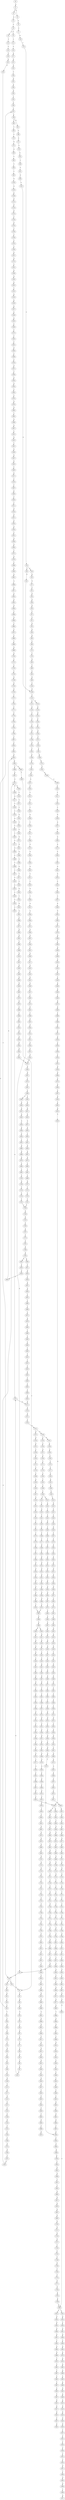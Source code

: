strict digraph  {
	S0 -> S1 [ label = G ];
	S1 -> S2 [ label = T ];
	S1 -> S3 [ label = C ];
	S2 -> S4 [ label = A ];
	S3 -> S5 [ label = A ];
	S4 -> S6 [ label = C ];
	S5 -> S7 [ label = C ];
	S6 -> S8 [ label = T ];
	S6 -> S9 [ label = G ];
	S7 -> S10 [ label = G ];
	S8 -> S11 [ label = T ];
	S9 -> S12 [ label = T ];
	S10 -> S13 [ label = T ];
	S11 -> S14 [ label = C ];
	S12 -> S15 [ label = C ];
	S13 -> S16 [ label = C ];
	S14 -> S17 [ label = A ];
	S15 -> S18 [ label = C ];
	S16 -> S19 [ label = G ];
	S16 -> S20 [ label = C ];
	S17 -> S21 [ label = A ];
	S18 -> S22 [ label = A ];
	S19 -> S23 [ label = A ];
	S20 -> S24 [ label = A ];
	S21 -> S25 [ label = G ];
	S22 -> S26 [ label = G ];
	S23 -> S27 [ label = G ];
	S24 -> S28 [ label = G ];
	S25 -> S29 [ label = C ];
	S26 -> S30 [ label = C ];
	S27 -> S31 [ label = C ];
	S28 -> S30 [ label = C ];
	S29 -> S32 [ label = G ];
	S30 -> S33 [ label = T ];
	S30 -> S34 [ label = G ];
	S31 -> S35 [ label = G ];
	S32 -> S36 [ label = A ];
	S33 -> S37 [ label = T ];
	S34 -> S38 [ label = A ];
	S35 -> S39 [ label = A ];
	S36 -> S40 [ label = G ];
	S37 -> S41 [ label = C ];
	S38 -> S42 [ label = G ];
	S39 -> S43 [ label = G ];
	S40 -> S44 [ label = T ];
	S41 -> S45 [ label = A ];
	S42 -> S46 [ label = T ];
	S43 -> S47 [ label = T ];
	S44 -> S48 [ label = C ];
	S45 -> S49 [ label = C ];
	S46 -> S50 [ label = C ];
	S47 -> S51 [ label = C ];
	S48 -> S52 [ label = C ];
	S49 -> S53 [ label = G ];
	S50 -> S52 [ label = C ];
	S50 -> S54 [ label = T ];
	S51 -> S55 [ label = G ];
	S52 -> S56 [ label = C ];
	S53 -> S57 [ label = C ];
	S54 -> S58 [ label = C ];
	S55 -> S59 [ label = A ];
	S56 -> S60 [ label = T ];
	S56 -> S61 [ label = G ];
	S57 -> S62 [ label = C ];
	S58 -> S63 [ label = G ];
	S59 -> S64 [ label = A ];
	S60 -> S65 [ label = C ];
	S61 -> S66 [ label = C ];
	S62 -> S67 [ label = C ];
	S63 -> S68 [ label = T ];
	S64 -> S69 [ label = C ];
	S65 -> S70 [ label = C ];
	S66 -> S71 [ label = C ];
	S67 -> S72 [ label = T ];
	S68 -> S73 [ label = C ];
	S69 -> S74 [ label = C ];
	S70 -> S75 [ label = G ];
	S71 -> S76 [ label = T ];
	S72 -> S77 [ label = T ];
	S73 -> S78 [ label = T ];
	S74 -> S79 [ label = T ];
	S75 -> S80 [ label = G ];
	S76 -> S81 [ label = G ];
	S77 -> S82 [ label = C ];
	S78 -> S83 [ label = G ];
	S79 -> S84 [ label = G ];
	S80 -> S85 [ label = T ];
	S81 -> S86 [ label = T ];
	S82 -> S87 [ label = A ];
	S83 -> S88 [ label = T ];
	S84 -> S89 [ label = T ];
	S85 -> S90 [ label = C ];
	S86 -> S91 [ label = C ];
	S87 -> S92 [ label = T ];
	S88 -> S93 [ label = T ];
	S89 -> S94 [ label = C ];
	S90 -> S95 [ label = T ];
	S91 -> S96 [ label = G ];
	S92 -> S97 [ label = C ];
	S93 -> S98 [ label = C ];
	S94 -> S99 [ label = G ];
	S95 -> S100 [ label = G ];
	S96 -> S101 [ label = C ];
	S97 -> S102 [ label = C ];
	S98 -> S103 [ label = C ];
	S99 -> S104 [ label = C ];
	S100 -> S105 [ label = G ];
	S101 -> S106 [ label = G ];
	S102 -> S107 [ label = A ];
	S103 -> S108 [ label = G ];
	S104 -> S106 [ label = G ];
	S105 -> S109 [ label = A ];
	S106 -> S110 [ label = C ];
	S107 -> S111 [ label = G ];
	S108 -> S112 [ label = T ];
	S109 -> S113 [ label = G ];
	S110 -> S114 [ label = G ];
	S110 -> S115 [ label = A ];
	S111 -> S116 [ label = A ];
	S112 -> S117 [ label = G ];
	S113 -> S118 [ label = G ];
	S114 -> S119 [ label = A ];
	S115 -> S120 [ label = A ];
	S116 -> S121 [ label = A ];
	S117 -> S122 [ label = G ];
	S118 -> S123 [ label = G ];
	S119 -> S124 [ label = G ];
	S120 -> S125 [ label = C ];
	S121 -> S126 [ label = C ];
	S122 -> S127 [ label = C ];
	S123 -> S128 [ label = T ];
	S124 -> S129 [ label = C ];
	S125 -> S130 [ label = C ];
	S126 -> S131 [ label = C ];
	S127 -> S132 [ label = C ];
	S128 -> S133 [ label = G ];
	S129 -> S134 [ label = A ];
	S130 -> S135 [ label = C ];
	S131 -> S136 [ label = A ];
	S131 -> S137 [ label = G ];
	S132 -> S138 [ label = C ];
	S133 -> S139 [ label = T ];
	S134 -> S140 [ label = G ];
	S135 -> S141 [ label = G ];
	S136 -> S142 [ label = G ];
	S136 -> S143 [ label = C ];
	S137 -> S144 [ label = G ];
	S138 -> S145 [ label = G ];
	S139 -> S146 [ label = T ];
	S140 -> S147 [ label = T ];
	S141 -> S148 [ label = T ];
	S142 -> S149 [ label = A ];
	S143 -> S150 [ label = C ];
	S144 -> S151 [ label = A ];
	S145 -> S152 [ label = T ];
	S146 -> S153 [ label = C ];
	S147 -> S154 [ label = G ];
	S148 -> S155 [ label = A ];
	S149 -> S156 [ label = C ];
	S150 -> S157 [ label = A ];
	S151 -> S158 [ label = C ];
	S152 -> S159 [ label = C ];
	S153 -> S160 [ label = C ];
	S154 -> S161 [ label = C ];
	S155 -> S162 [ label = C ];
	S156 -> S163 [ label = T ];
	S157 -> S164 [ label = C ];
	S158 -> S165 [ label = G ];
	S159 -> S166 [ label = C ];
	S160 -> S167 [ label = A ];
	S161 -> S168 [ label = A ];
	S162 -> S169 [ label = A ];
	S163 -> S170 [ label = C ];
	S164 -> S171 [ label = C ];
	S165 -> S172 [ label = C ];
	S166 -> S173 [ label = A ];
	S167 -> S174 [ label = G ];
	S168 -> S175 [ label = A ];
	S169 -> S176 [ label = G ];
	S170 -> S177 [ label = C ];
	S171 -> S178 [ label = C ];
	S172 -> S179 [ label = C ];
	S173 -> S180 [ label = G ];
	S174 -> S181 [ label = C ];
	S175 -> S182 [ label = C ];
	S176 -> S183 [ label = C ];
	S177 -> S184 [ label = C ];
	S178 -> S185 [ label = C ];
	S179 -> S186 [ label = C ];
	S180 -> S187 [ label = T ];
	S181 -> S188 [ label = A ];
	S182 -> S189 [ label = A ];
	S183 -> S190 [ label = A ];
	S184 -> S191 [ label = A ];
	S185 -> S192 [ label = T ];
	S186 -> S193 [ label = A ];
	S187 -> S194 [ label = A ];
	S188 -> S195 [ label = G ];
	S189 -> S196 [ label = G ];
	S190 -> S197 [ label = G ];
	S191 -> S198 [ label = T ];
	S192 -> S199 [ label = T ];
	S193 -> S200 [ label = T ];
	S194 -> S201 [ label = G ];
	S195 -> S202 [ label = A ];
	S196 -> S203 [ label = C ];
	S197 -> S204 [ label = G ];
	S198 -> S205 [ label = C ];
	S199 -> S206 [ label = C ];
	S200 -> S207 [ label = C ];
	S201 -> S208 [ label = G ];
	S201 -> S209 [ label = C ];
	S202 -> S210 [ label = T ];
	S203 -> S211 [ label = T ];
	S204 -> S212 [ label = T ];
	S205 -> S213 [ label = T ];
	S206 -> S214 [ label = C ];
	S206 -> S215 [ label = G ];
	S207 -> S216 [ label = G ];
	S208 -> S217 [ label = G ];
	S209 -> S218 [ label = T ];
	S210 -> S219 [ label = A ];
	S211 -> S220 [ label = A ];
	S212 -> S221 [ label = G ];
	S213 -> S222 [ label = G ];
	S214 -> S223 [ label = T ];
	S215 -> S224 [ label = A ];
	S216 -> S225 [ label = T ];
	S217 -> S226 [ label = T ];
	S218 -> S227 [ label = C ];
	S219 -> S228 [ label = A ];
	S220 -> S229 [ label = C ];
	S221 -> S230 [ label = C ];
	S222 -> S231 [ label = C ];
	S223 -> S232 [ label = G ];
	S224 -> S233 [ label = T ];
	S225 -> S234 [ label = C ];
	S226 -> S235 [ label = C ];
	S227 -> S236 [ label = C ];
	S228 -> S237 [ label = A ];
	S229 -> S238 [ label = G ];
	S230 -> S239 [ label = A ];
	S231 -> S240 [ label = C ];
	S232 -> S241 [ label = T ];
	S233 -> S242 [ label = C ];
	S234 -> S243 [ label = C ];
	S235 -> S244 [ label = A ];
	S236 -> S245 [ label = A ];
	S237 -> S246 [ label = A ];
	S238 -> S247 [ label = A ];
	S239 -> S248 [ label = C ];
	S240 -> S249 [ label = A ];
	S241 -> S250 [ label = C ];
	S242 -> S251 [ label = G ];
	S243 -> S252 [ label = T ];
	S244 -> S253 [ label = C ];
	S245 -> S254 [ label = C ];
	S246 -> S255 [ label = A ];
	S247 -> S256 [ label = G ];
	S248 -> S257 [ label = G ];
	S249 -> S258 [ label = G ];
	S250 -> S259 [ label = C ];
	S251 -> S260 [ label = T ];
	S252 -> S261 [ label = C ];
	S253 -> S262 [ label = T ];
	S254 -> S263 [ label = C ];
	S255 -> S264 [ label = C ];
	S256 -> S265 [ label = A ];
	S257 -> S266 [ label = C ];
	S258 -> S267 [ label = T ];
	S259 -> S268 [ label = T ];
	S260 -> S269 [ label = T ];
	S261 -> S270 [ label = T ];
	S262 -> S271 [ label = C ];
	S263 -> S272 [ label = G ];
	S264 -> S273 [ label = T ];
	S265 -> S274 [ label = A ];
	S266 -> S275 [ label = G ];
	S267 -> S276 [ label = C ];
	S268 -> S277 [ label = T ];
	S269 -> S278 [ label = T ];
	S270 -> S279 [ label = T ];
	S271 -> S280 [ label = G ];
	S272 -> S281 [ label = G ];
	S273 -> S282 [ label = T ];
	S274 -> S283 [ label = C ];
	S275 -> S284 [ label = G ];
	S276 -> S285 [ label = G ];
	S277 -> S286 [ label = G ];
	S278 -> S287 [ label = G ];
	S279 -> S288 [ label = C ];
	S280 -> S289 [ label = C ];
	S281 -> S290 [ label = A ];
	S282 -> S291 [ label = T ];
	S283 -> S292 [ label = T ];
	S284 -> S293 [ label = T ];
	S285 -> S294 [ label = T ];
	S286 -> S295 [ label = T ];
	S287 -> S296 [ label = T ];
	S288 -> S297 [ label = T ];
	S289 -> S298 [ label = T ];
	S290 -> S299 [ label = C ];
	S291 -> S300 [ label = G ];
	S292 -> S301 [ label = G ];
	S293 -> S302 [ label = G ];
	S294 -> S303 [ label = A ];
	S295 -> S304 [ label = A ];
	S296 -> S305 [ label = A ];
	S297 -> S306 [ label = C ];
	S298 -> S307 [ label = T ];
	S299 -> S308 [ label = G ];
	S300 -> S309 [ label = C ];
	S301 -> S310 [ label = G ];
	S302 -> S311 [ label = C ];
	S303 -> S312 [ label = A ];
	S304 -> S313 [ label = G ];
	S305 -> S314 [ label = G ];
	S306 -> S315 [ label = G ];
	S307 -> S316 [ label = C ];
	S308 -> S317 [ label = T ];
	S309 -> S318 [ label = C ];
	S310 -> S319 [ label = C ];
	S311 -> S320 [ label = C ];
	S312 -> S321 [ label = G ];
	S313 -> S322 [ label = G ];
	S314 -> S323 [ label = G ];
	S315 -> S324 [ label = G ];
	S316 -> S325 [ label = A ];
	S317 -> S326 [ label = C ];
	S318 -> S327 [ label = G ];
	S319 -> S328 [ label = G ];
	S320 -> S329 [ label = G ];
	S321 -> S330 [ label = A ];
	S322 -> S331 [ label = A ];
	S323 -> S332 [ label = A ];
	S324 -> S333 [ label = A ];
	S325 -> S334 [ label = T ];
	S326 -> S335 [ label = G ];
	S327 -> S336 [ label = T ];
	S328 -> S337 [ label = C ];
	S329 -> S338 [ label = C ];
	S330 -> S339 [ label = C ];
	S331 -> S340 [ label = G ];
	S332 -> S341 [ label = A ];
	S333 -> S342 [ label = G ];
	S334 -> S343 [ label = C ];
	S335 -> S344 [ label = T ];
	S336 -> S345 [ label = A ];
	S337 -> S346 [ label = A ];
	S338 -> S347 [ label = A ];
	S339 -> S348 [ label = G ];
	S340 -> S349 [ label = A ];
	S341 -> S350 [ label = A ];
	S342 -> S351 [ label = A ];
	S343 -> S352 [ label = C ];
	S344 -> S353 [ label = G ];
	S345 -> S354 [ label = G ];
	S346 -> S355 [ label = G ];
	S347 -> S356 [ label = A ];
	S348 -> S357 [ label = G ];
	S349 -> S358 [ label = G ];
	S350 -> S359 [ label = G ];
	S351 -> S360 [ label = G ];
	S352 -> S107 [ label = A ];
	S353 -> S361 [ label = A ];
	S354 -> S362 [ label = C ];
	S355 -> S363 [ label = C ];
	S356 -> S364 [ label = C ];
	S357 -> S365 [ label = C ];
	S358 -> S366 [ label = G ];
	S359 -> S367 [ label = G ];
	S360 -> S368 [ label = G ];
	S361 -> S369 [ label = C ];
	S362 -> S370 [ label = C ];
	S363 -> S371 [ label = G ];
	S364 -> S372 [ label = C ];
	S365 -> S373 [ label = T ];
	S366 -> S374 [ label = T ];
	S367 -> S375 [ label = T ];
	S368 -> S376 [ label = T ];
	S369 -> S377 [ label = C ];
	S370 -> S378 [ label = G ];
	S371 -> S379 [ label = G ];
	S372 -> S380 [ label = A ];
	S373 -> S381 [ label = C ];
	S374 -> S382 [ label = C ];
	S375 -> S383 [ label = C ];
	S376 -> S382 [ label = C ];
	S377 -> S384 [ label = G ];
	S378 -> S385 [ label = G ];
	S379 -> S386 [ label = G ];
	S380 -> S387 [ label = G ];
	S381 -> S388 [ label = T ];
	S382 -> S389 [ label = C ];
	S383 -> S390 [ label = C ];
	S384 -> S391 [ label = G ];
	S385 -> S392 [ label = T ];
	S386 -> S393 [ label = T ];
	S387 -> S394 [ label = T ];
	S388 -> S395 [ label = C ];
	S389 -> S396 [ label = C ];
	S390 -> S397 [ label = C ];
	S391 -> S398 [ label = T ];
	S392 -> S399 [ label = G ];
	S393 -> S400 [ label = G ];
	S394 -> S401 [ label = C ];
	S395 -> S402 [ label = G ];
	S396 -> S403 [ label = A ];
	S396 -> S404 [ label = G ];
	S397 -> S405 [ label = G ];
	S398 -> S406 [ label = C ];
	S399 -> S407 [ label = A ];
	S400 -> S408 [ label = C ];
	S401 -> S409 [ label = G ];
	S402 -> S410 [ label = A ];
	S403 -> S411 [ label = G ];
	S404 -> S412 [ label = G ];
	S405 -> S413 [ label = A ];
	S406 -> S414 [ label = G ];
	S407 -> S415 [ label = C ];
	S408 -> S416 [ label = C ];
	S409 -> S417 [ label = C ];
	S410 -> S418 [ label = A ];
	S411 -> S419 [ label = A ];
	S412 -> S420 [ label = A ];
	S413 -> S421 [ label = A ];
	S414 -> S422 [ label = C ];
	S415 -> S423 [ label = G ];
	S416 -> S424 [ label = G ];
	S417 -> S425 [ label = G ];
	S418 -> S426 [ label = G ];
	S419 -> S427 [ label = G ];
	S420 -> S428 [ label = G ];
	S421 -> S429 [ label = G ];
	S422 -> S430 [ label = G ];
	S423 -> S431 [ label = T ];
	S424 -> S432 [ label = C ];
	S425 -> S433 [ label = C ];
	S426 -> S434 [ label = T ];
	S427 -> S435 [ label = C ];
	S428 -> S436 [ label = G ];
	S429 -> S437 [ label = T ];
	S430 -> S438 [ label = T ];
	S431 -> S439 [ label = G ];
	S432 -> S440 [ label = C ];
	S433 -> S441 [ label = A ];
	S434 -> S442 [ label = C ];
	S435 -> S443 [ label = C ];
	S436 -> S444 [ label = C ];
	S437 -> S445 [ label = C ];
	S438 -> S446 [ label = A ];
	S439 -> S447 [ label = G ];
	S440 -> S448 [ label = G ];
	S441 -> S449 [ label = G ];
	S442 -> S450 [ label = G ];
	S443 -> S451 [ label = A ];
	S444 -> S452 [ label = G ];
	S445 -> S453 [ label = G ];
	S446 -> S454 [ label = G ];
	S447 -> S455 [ label = G ];
	S448 -> S456 [ label = G ];
	S449 -> S457 [ label = C ];
	S450 -> S458 [ label = C ];
	S451 -> S459 [ label = C ];
	S452 -> S460 [ label = T ];
	S453 -> S461 [ label = A ];
	S454 -> S462 [ label = C ];
	S455 -> S463 [ label = T ];
	S456 -> S464 [ label = T ];
	S457 -> S465 [ label = C ];
	S458 -> S466 [ label = G ];
	S459 -> S467 [ label = G ];
	S460 -> S468 [ label = G ];
	S461 -> S469 [ label = G ];
	S462 -> S470 [ label = C ];
	S463 -> S471 [ label = A ];
	S464 -> S472 [ label = G ];
	S465 -> S473 [ label = G ];
	S466 -> S474 [ label = G ];
	S467 -> S475 [ label = G ];
	S468 -> S476 [ label = G ];
	S469 -> S477 [ label = G ];
	S470 -> S478 [ label = G ];
	S471 -> S479 [ label = C ];
	S472 -> S480 [ label = G ];
	S473 -> S481 [ label = G ];
	S474 -> S482 [ label = C ];
	S475 -> S483 [ label = T ];
	S476 -> S484 [ label = T ];
	S477 -> S485 [ label = T ];
	S478 -> S486 [ label = C ];
	S479 -> S487 [ label = T ];
	S480 -> S488 [ label = T ];
	S481 -> S489 [ label = T ];
	S482 -> S490 [ label = T ];
	S483 -> S491 [ label = T ];
	S484 -> S492 [ label = A ];
	S485 -> S493 [ label = A ];
	S486 -> S494 [ label = T ];
	S487 -> S495 [ label = A ];
	S488 -> S496 [ label = G ];
	S489 -> S497 [ label = G ];
	S490 -> S498 [ label = A ];
	S491 -> S499 [ label = A ];
	S492 -> S500 [ label = T ];
	S493 -> S501 [ label = T ];
	S494 -> S502 [ label = G ];
	S495 -> S503 [ label = T ];
	S496 -> S504 [ label = G ];
	S497 -> S505 [ label = G ];
	S498 -> S506 [ label = T ];
	S499 -> S507 [ label = C ];
	S500 -> S508 [ label = G ];
	S501 -> S509 [ label = A ];
	S502 -> S510 [ label = G ];
	S503 -> S511 [ label = T ];
	S504 -> S512 [ label = A ];
	S505 -> S513 [ label = A ];
	S506 -> S514 [ label = A ];
	S507 -> S515 [ label = T ];
	S508 -> S516 [ label = A ];
	S509 -> S517 [ label = A ];
	S510 -> S518 [ label = A ];
	S511 -> S519 [ label = G ];
	S512 -> S520 [ label = A ];
	S513 -> S521 [ label = A ];
	S514 -> S522 [ label = G ];
	S515 -> S523 [ label = G ];
	S516 -> S524 [ label = G ];
	S517 -> S525 [ label = G ];
	S518 -> S526 [ label = A ];
	S519 -> S527 [ label = G ];
	S520 -> S528 [ label = C ];
	S521 -> S529 [ label = G ];
	S522 -> S530 [ label = T ];
	S523 -> S531 [ label = C ];
	S524 -> S532 [ label = C ];
	S525 -> S533 [ label = T ];
	S526 -> S534 [ label = G ];
	S527 -> S535 [ label = A ];
	S528 -> S536 [ label = C ];
	S529 -> S537 [ label = A ];
	S530 -> S538 [ label = A ];
	S531 -> S539 [ label = A ];
	S532 -> S540 [ label = G ];
	S533 -> S541 [ label = C ];
	S534 -> S542 [ label = A ];
	S535 -> S543 [ label = A ];
	S536 -> S544 [ label = T ];
	S537 -> S545 [ label = A ];
	S538 -> S546 [ label = G ];
	S539 -> S547 [ label = G ];
	S540 -> S548 [ label = G ];
	S541 -> S549 [ label = G ];
	S542 -> S550 [ label = A ];
	S543 -> S551 [ label = C ];
	S544 -> S552 [ label = C ];
	S545 -> S553 [ label = C ];
	S546 -> S554 [ label = C ];
	S547 -> S555 [ label = A ];
	S548 -> S556 [ label = T ];
	S549 -> S557 [ label = T ];
	S550 -> S553 [ label = C ];
	S551 -> S558 [ label = G ];
	S552 -> S559 [ label = G ];
	S553 -> S560 [ label = G ];
	S554 -> S561 [ label = C ];
	S555 -> S562 [ label = C ];
	S556 -> S563 [ label = C ];
	S557 -> S564 [ label = G ];
	S558 -> S565 [ label = G ];
	S559 -> S566 [ label = G ];
	S560 -> S567 [ label = G ];
	S561 -> S568 [ label = G ];
	S562 -> S569 [ label = G ];
	S563 -> S570 [ label = G ];
	S564 -> S571 [ label = G ];
	S565 -> S572 [ label = T ];
	S566 -> S573 [ label = C ];
	S567 -> S574 [ label = C ];
	S568 -> S575 [ label = A ];
	S569 -> S576 [ label = G ];
	S570 -> S577 [ label = C ];
	S571 -> S578 [ label = T ];
	S572 -> S579 [ label = A ];
	S573 -> S580 [ label = A ];
	S574 -> S581 [ label = A ];
	S575 -> S582 [ label = A ];
	S576 -> S583 [ label = A ];
	S577 -> S584 [ label = A ];
	S578 -> S585 [ label = A ];
	S579 -> S586 [ label = C ];
	S580 -> S587 [ label = C ];
	S581 -> S588 [ label = C ];
	S582 -> S589 [ label = A ];
	S583 -> S590 [ label = C ];
	S584 -> S591 [ label = C ];
	S585 -> S592 [ label = C ];
	S586 -> S593 [ label = G ];
	S587 -> S594 [ label = G ];
	S588 -> S595 [ label = C ];
	S588 -> S596 [ label = T ];
	S589 -> S597 [ label = C ];
	S590 -> S598 [ label = A ];
	S591 -> S599 [ label = G ];
	S592 -> S600 [ label = C ];
	S593 -> S601 [ label = A ];
	S594 -> S602 [ label = C ];
	S595 -> S603 [ label = G ];
	S596 -> S604 [ label = G ];
	S597 -> S605 [ label = C ];
	S598 -> S606 [ label = C ];
	S599 -> S607 [ label = C ];
	S600 -> S608 [ label = G ];
	S601 -> S609 [ label = A ];
	S602 -> S610 [ label = G ];
	S603 -> S611 [ label = G ];
	S604 -> S612 [ label = G ];
	S605 -> S613 [ label = C ];
	S606 -> S614 [ label = A ];
	S607 -> S615 [ label = G ];
	S608 -> S616 [ label = G ];
	S609 -> S617 [ label = G ];
	S610 -> S618 [ label = C ];
	S611 -> S619 [ label = G ];
	S612 -> S620 [ label = G ];
	S613 -> S621 [ label = C ];
	S614 -> S622 [ label = C ];
	S615 -> S623 [ label = C ];
	S616 -> S624 [ label = T ];
	S617 -> S625 [ label = A ];
	S618 -> S626 [ label = G ];
	S619 -> S627 [ label = A ];
	S620 -> S628 [ label = A ];
	S621 -> S629 [ label = G ];
	S622 -> S630 [ label = C ];
	S623 -> S626 [ label = G ];
	S624 -> S631 [ label = G ];
	S625 -> S632 [ label = A ];
	S626 -> S633 [ label = C ];
	S626 -> S634 [ label = G ];
	S627 -> S635 [ label = A ];
	S628 -> S636 [ label = A ];
	S629 -> S637 [ label = A ];
	S630 -> S638 [ label = T ];
	S631 -> S639 [ label = G ];
	S632 -> S640 [ label = G ];
	S633 -> S641 [ label = G ];
	S634 -> S642 [ label = C ];
	S635 -> S643 [ label = T ];
	S636 -> S644 [ label = C ];
	S637 -> S645 [ label = C ];
	S638 -> S646 [ label = C ];
	S639 -> S647 [ label = T ];
	S640 -> S648 [ label = T ];
	S641 -> S649 [ label = T ];
	S642 -> S650 [ label = T ];
	S643 -> S651 [ label = T ];
	S644 -> S652 [ label = T ];
	S645 -> S653 [ label = T ];
	S646 -> S654 [ label = T ];
	S647 -> S655 [ label = T ];
	S648 -> S656 [ label = G ];
	S649 -> S657 [ label = C ];
	S650 -> S658 [ label = G ];
	S651 -> S659 [ label = G ];
	S652 -> S660 [ label = G ];
	S653 -> S661 [ label = A ];
	S654 -> S662 [ label = A ];
	S655 -> S663 [ label = A ];
	S656 -> S664 [ label = T ];
	S657 -> S665 [ label = G ];
	S658 -> S666 [ label = G ];
	S659 -> S667 [ label = A ];
	S660 -> S668 [ label = G ];
	S661 -> S669 [ label = G ];
	S662 -> S670 [ label = G ];
	S663 -> S671 [ label = G ];
	S664 -> S672 [ label = C ];
	S665 -> S673 [ label = A ];
	S666 -> S674 [ label = A ];
	S667 -> S675 [ label = A ];
	S668 -> S676 [ label = A ];
	S669 -> S677 [ label = A ];
	S670 -> S678 [ label = A ];
	S671 -> S679 [ label = A ];
	S672 -> S680 [ label = C ];
	S673 -> S681 [ label = C ];
	S674 -> S682 [ label = A ];
	S675 -> S683 [ label = C ];
	S676 -> S684 [ label = C ];
	S677 -> S685 [ label = A ];
	S678 -> S686 [ label = A ];
	S679 -> S687 [ label = A ];
	S680 -> S688 [ label = T ];
	S681 -> S689 [ label = G ];
	S682 -> S690 [ label = T ];
	S683 -> S691 [ label = C ];
	S684 -> S692 [ label = C ];
	S685 -> S693 [ label = T ];
	S686 -> S694 [ label = C ];
	S687 -> S695 [ label = G ];
	S688 -> S696 [ label = G ];
	S689 -> S697 [ label = C ];
	S690 -> S698 [ label = G ];
	S691 -> S699 [ label = C ];
	S692 -> S700 [ label = C ];
	S693 -> S701 [ label = C ];
	S694 -> S702 [ label = G ];
	S695 -> S703 [ label = G ];
	S696 -> S704 [ label = G ];
	S697 -> S705 [ label = G ];
	S698 -> S706 [ label = G ];
	S699 -> S707 [ label = G ];
	S700 -> S708 [ label = G ];
	S701 -> S709 [ label = G ];
	S702 -> S710 [ label = A ];
	S703 -> S711 [ label = G ];
	S704 -> S712 [ label = C ];
	S705 -> S713 [ label = C ];
	S706 -> S714 [ label = G ];
	S707 -> S715 [ label = T ];
	S708 -> S716 [ label = T ];
	S709 -> S717 [ label = G ];
	S710 -> S718 [ label = G ];
	S711 -> S719 [ label = G ];
	S712 -> S720 [ label = C ];
	S713 -> S721 [ label = C ];
	S714 -> S722 [ label = G ];
	S715 -> S723 [ label = C ];
	S716 -> S724 [ label = C ];
	S717 -> S725 [ label = G ];
	S718 -> S726 [ label = G ];
	S719 -> S727 [ label = G ];
	S720 -> S728 [ label = T ];
	S721 -> S729 [ label = T ];
	S722 -> S730 [ label = T ];
	S723 -> S731 [ label = T ];
	S724 -> S732 [ label = T ];
	S725 -> S733 [ label = T ];
	S726 -> S734 [ label = T ];
	S727 -> S735 [ label = T ];
	S728 -> S736 [ label = G ];
	S729 -> S737 [ label = C ];
	S730 -> S738 [ label = C ];
	S731 -> S739 [ label = C ];
	S732 -> S739 [ label = C ];
	S733 -> S740 [ label = A ];
	S734 -> S741 [ label = G ];
	S735 -> S742 [ label = C ];
	S736 -> S743 [ label = G ];
	S737 -> S744 [ label = G ];
	S738 -> S745 [ label = C ];
	S739 -> S746 [ label = G ];
	S740 -> S747 [ label = T ];
	S741 -> S748 [ label = T ];
	S742 -> S749 [ label = C ];
	S743 -> S750 [ label = G ];
	S744 -> S751 [ label = G ];
	S745 -> S752 [ label = G ];
	S746 -> S753 [ label = G ];
	S747 -> S754 [ label = C ];
	S748 -> S755 [ label = C ];
	S749 -> S756 [ label = G ];
	S750 -> S757 [ label = T ];
	S751 -> S758 [ label = G ];
	S752 -> S759 [ label = C ];
	S753 -> S760 [ label = C ];
	S754 -> S761 [ label = C ];
	S755 -> S762 [ label = C ];
	S756 -> S763 [ label = T ];
	S757 -> S764 [ label = C ];
	S758 -> S765 [ label = C ];
	S759 -> S766 [ label = C ];
	S760 -> S767 [ label = A ];
	S761 -> S768 [ label = C ];
	S762 -> S769 [ label = C ];
	S763 -> S770 [ label = C ];
	S764 -> S771 [ label = C ];
	S765 -> S772 [ label = T ];
	S766 -> S773 [ label = G ];
	S767 -> S774 [ label = C ];
	S768 -> S775 [ label = G ];
	S769 -> S776 [ label = T ];
	S770 -> S777 [ label = G ];
	S771 -> S778 [ label = C ];
	S772 -> S779 [ label = C ];
	S773 -> S780 [ label = G ];
	S774 -> S781 [ label = C ];
	S775 -> S782 [ label = A ];
	S776 -> S783 [ label = G ];
	S777 -> S784 [ label = G ];
	S778 -> S785 [ label = G ];
	S779 -> S786 [ label = A ];
	S780 -> S787 [ label = A ];
	S781 -> S788 [ label = G ];
	S782 -> S789 [ label = A ];
	S783 -> S790 [ label = T ];
	S784 -> S791 [ label = A ];
	S785 -> S792 [ label = A ];
	S786 -> S793 [ label = C ];
	S787 -> S794 [ label = A ];
	S788 -> S795 [ label = A ];
	S789 -> S796 [ label = A ];
	S790 -> S797 [ label = C ];
	S791 -> S798 [ label = A ];
	S792 -> S799 [ label = G ];
	S793 -> S800 [ label = G ];
	S794 -> S801 [ label = C ];
	S795 -> S802 [ label = G ];
	S795 -> S803 [ label = A ];
	S796 -> S804 [ label = G ];
	S797 -> S805 [ label = C ];
	S798 -> S806 [ label = C ];
	S799 -> S807 [ label = T ];
	S800 -> S808 [ label = T ];
	S801 -> S809 [ label = T ];
	S802 -> S810 [ label = T ];
	S803 -> S811 [ label = T ];
	S804 -> S812 [ label = T ];
	S805 -> S813 [ label = T ];
	S806 -> S814 [ label = A ];
	S806 -> S815 [ label = T ];
	S807 -> S816 [ label = C ];
	S808 -> S817 [ label = C ];
	S809 -> S818 [ label = G ];
	S810 -> S819 [ label = C ];
	S811 -> S820 [ label = G ];
	S812 -> S821 [ label = G ];
	S813 -> S822 [ label = A ];
	S814 -> S823 [ label = G ];
	S815 -> S824 [ label = A ];
	S816 -> S825 [ label = C ];
	S817 -> S826 [ label = C ];
	S818 -> S827 [ label = C ];
	S819 -> S828 [ label = C ];
	S820 -> S829 [ label = T ];
	S821 -> S830 [ label = T ];
	S822 -> S831 [ label = C ];
	S823 -> S832 [ label = G ];
	S824 -> S833 [ label = C ];
	S825 -> S834 [ label = A ];
	S826 -> S835 [ label = A ];
	S827 -> S836 [ label = A ];
	S828 -> S834 [ label = A ];
	S829 -> S837 [ label = A ];
	S830 -> S838 [ label = C ];
	S831 -> S839 [ label = T ];
	S832 -> S840 [ label = A ];
	S833 -> S841 [ label = A ];
	S834 -> S842 [ label = G ];
	S835 -> S28 [ label = G ];
	S836 -> S843 [ label = A ];
	S837 -> S844 [ label = G ];
	S838 -> S845 [ label = G ];
	S839 -> S846 [ label = A ];
	S840 -> S847 [ label = A ];
	S841 -> S848 [ label = A ];
	S842 -> S849 [ label = T ];
	S842 -> S850 [ label = C ];
	S843 -> S851 [ label = C ];
	S844 -> S852 [ label = T ];
	S845 -> S853 [ label = T ];
	S846 -> S854 [ label = C ];
	S847 -> S855 [ label = T ];
	S848 -> S856 [ label = C ];
	S849 -> S857 [ label = A ];
	S850 -> S858 [ label = T ];
	S851 -> S859 [ label = C ];
	S852 -> S860 [ label = T ];
	S853 -> S861 [ label = C ];
	S854 -> S862 [ label = C ];
	S855 -> S863 [ label = A ];
	S856 -> S864 [ label = G ];
	S857 -> S201 [ label = G ];
	S858 -> S37 [ label = T ];
	S859 -> S865 [ label = A ];
	S860 -> S866 [ label = T ];
	S861 -> S867 [ label = G ];
	S862 -> S868 [ label = A ];
	S863 -> S869 [ label = G ];
	S864 -> S870 [ label = A ];
	S865 -> S871 [ label = G ];
	S866 -> S872 [ label = C ];
	S867 -> S873 [ label = G ];
	S868 -> S874 [ label = G ];
	S869 -> S875 [ label = T ];
	S870 -> S876 [ label = A ];
	S871 -> S877 [ label = A ];
	S872 -> S878 [ label = A ];
	S873 -> S879 [ label = A ];
	S874 -> S880 [ label = G ];
	S875 -> S881 [ label = C ];
	S876 -> S882 [ label = A ];
	S877 -> S883 [ label = A ];
	S878 -> S884 [ label = C ];
	S879 -> S885 [ label = A ];
	S880 -> S886 [ label = A ];
	S881 -> S887 [ label = T ];
	S882 -> S888 [ label = A ];
	S883 -> S889 [ label = C ];
	S884 -> S890 [ label = T ];
	S885 -> S806 [ label = C ];
	S886 -> S891 [ label = G ];
	S887 -> S892 [ label = C ];
	S888 -> S893 [ label = C ];
	S889 -> S894 [ label = A ];
	S890 -> S895 [ label = C ];
	S891 -> S896 [ label = A ];
	S892 -> S897 [ label = T ];
	S893 -> S898 [ label = A ];
	S894 -> S899 [ label = G ];
	S895 -> S900 [ label = C ];
	S896 -> S901 [ label = G ];
	S897 -> S902 [ label = C ];
	S898 -> S903 [ label = G ];
	S899 -> S904 [ label = C ];
	S900 -> S905 [ label = T ];
	S901 -> S906 [ label = T ];
	S902 -> S907 [ label = T ];
	S903 -> S908 [ label = A ];
	S904 -> S909 [ label = C ];
	S905 -> S910 [ label = T ];
	S906 -> S911 [ label = C ];
	S907 -> S912 [ label = G ];
	S908 -> S913 [ label = A ];
	S909 -> S914 [ label = G ];
	S910 -> S915 [ label = T ];
	S911 -> S916 [ label = A ];
	S912 -> S917 [ label = A ];
	S913 -> S918 [ label = G ];
	S914 -> S919 [ label = T ];
	S915 -> S920 [ label = C ];
	S916 -> S921 [ label = G ];
	S917 -> S922 [ label = G ];
	S918 -> S923 [ label = G ];
	S919 -> S924 [ label = C ];
	S920 -> S925 [ label = A ];
	S921 -> S926 [ label = G ];
	S922 -> S927 [ label = T ];
	S923 -> S928 [ label = G ];
	S924 -> S929 [ label = C ];
	S925 -> S930 [ label = T ];
	S926 -> S931 [ label = A ];
	S927 -> S932 [ label = A ];
	S928 -> S933 [ label = G ];
	S929 -> S934 [ label = T ];
	S930 -> S935 [ label = C ];
	S931 -> S936 [ label = C ];
	S933 -> S937 [ label = T ];
	S934 -> S938 [ label = C ];
	S935 -> S939 [ label = C ];
	S936 -> S940 [ label = C ];
	S937 -> S941 [ label = C ];
	S938 -> S942 [ label = T ];
	S939 -> S943 [ label = A ];
	S940 -> S944 [ label = A ];
	S941 -> S945 [ label = T ];
	S942 -> S946 [ label = G ];
	S943 -> S111 [ label = G ];
	S944 -> S947 [ label = G ];
	S945 -> S948 [ label = C ];
	S946 -> S949 [ label = T ];
	S947 -> S950 [ label = T ];
	S948 -> S951 [ label = T ];
	S949 -> S952 [ label = C ];
	S950 -> S953 [ label = C ];
	S951 -> S954 [ label = C ];
	S952 -> S955 [ label = G ];
	S953 -> S956 [ label = T ];
	S954 -> S957 [ label = G ];
	S955 -> S958 [ label = T ];
	S956 -> S959 [ label = C ];
	S957 -> S960 [ label = T ];
	S958 -> S961 [ label = G ];
	S959 -> S962 [ label = T ];
	S960 -> S963 [ label = G ];
	S961 -> S964 [ label = G ];
	S962 -> S965 [ label = G ];
	S963 -> S966 [ label = G ];
	S964 -> S967 [ label = T ];
	S965 -> S968 [ label = T ];
	S966 -> S969 [ label = T ];
	S967 -> S585 [ label = A ];
	S968 -> S970 [ label = A ];
	S969 -> S971 [ label = A ];
}
